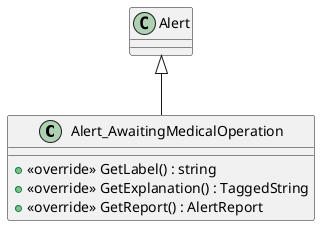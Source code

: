 @startuml
class Alert_AwaitingMedicalOperation {
    + <<override>> GetLabel() : string
    + <<override>> GetExplanation() : TaggedString
    + <<override>> GetReport() : AlertReport
}
Alert <|-- Alert_AwaitingMedicalOperation
@enduml
